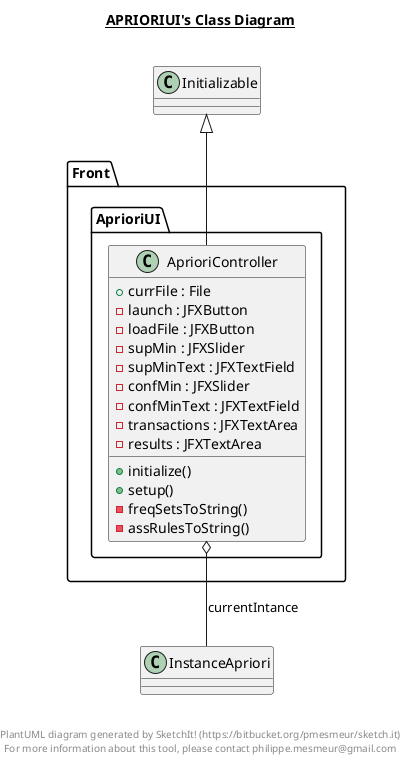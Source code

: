 @startuml

title __APRIORIUI's Class Diagram__\n

  package Front {
    package Front.AprioriUI {
      class AprioriController {
          + currFile : File
          - launch : JFXButton
          - loadFile : JFXButton
          - supMin : JFXSlider
          - supMinText : JFXTextField
          - confMin : JFXSlider
          - confMinText : JFXTextField
          - transactions : JFXTextArea
          - results : JFXTextArea
          + initialize()
          + setup()
          - freqSetsToString()
          - assRulesToString()
      }
    }
  }
  

  AprioriController -up-|> Initializable
  AprioriController o-- InstanceApriori : currentIntance


right footer


PlantUML diagram generated by SketchIt! (https://bitbucket.org/pmesmeur/sketch.it)
For more information about this tool, please contact philippe.mesmeur@gmail.com
endfooter

@enduml
